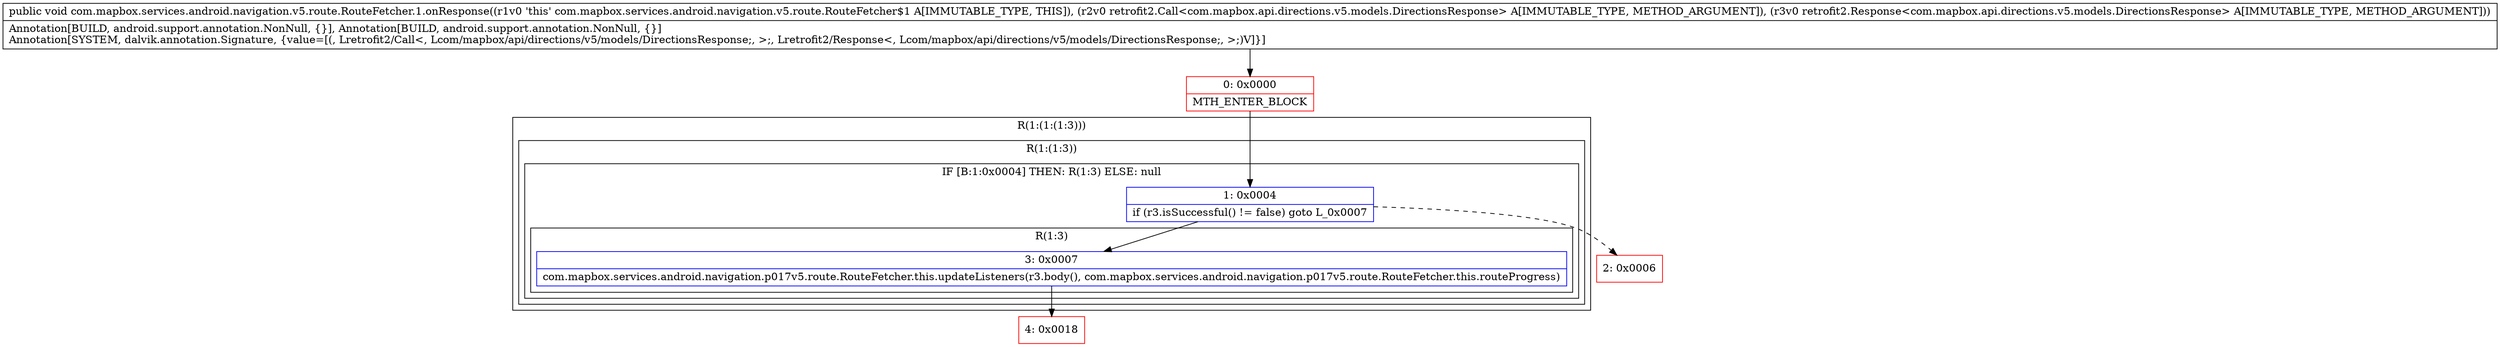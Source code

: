 digraph "CFG forcom.mapbox.services.android.navigation.v5.route.RouteFetcher.1.onResponse(Lretrofit2\/Call;Lretrofit2\/Response;)V" {
subgraph cluster_Region_89623877 {
label = "R(1:(1:(1:3)))";
node [shape=record,color=blue];
subgraph cluster_Region_1257576871 {
label = "R(1:(1:3))";
node [shape=record,color=blue];
subgraph cluster_IfRegion_2100998147 {
label = "IF [B:1:0x0004] THEN: R(1:3) ELSE: null";
node [shape=record,color=blue];
Node_1 [shape=record,label="{1\:\ 0x0004|if (r3.isSuccessful() != false) goto L_0x0007\l}"];
subgraph cluster_Region_1892753469 {
label = "R(1:3)";
node [shape=record,color=blue];
Node_3 [shape=record,label="{3\:\ 0x0007|com.mapbox.services.android.navigation.p017v5.route.RouteFetcher.this.updateListeners(r3.body(), com.mapbox.services.android.navigation.p017v5.route.RouteFetcher.this.routeProgress)\l}"];
}
}
}
}
Node_0 [shape=record,color=red,label="{0\:\ 0x0000|MTH_ENTER_BLOCK\l}"];
Node_2 [shape=record,color=red,label="{2\:\ 0x0006}"];
Node_4 [shape=record,color=red,label="{4\:\ 0x0018}"];
MethodNode[shape=record,label="{public void com.mapbox.services.android.navigation.v5.route.RouteFetcher.1.onResponse((r1v0 'this' com.mapbox.services.android.navigation.v5.route.RouteFetcher$1 A[IMMUTABLE_TYPE, THIS]), (r2v0 retrofit2.Call\<com.mapbox.api.directions.v5.models.DirectionsResponse\> A[IMMUTABLE_TYPE, METHOD_ARGUMENT]), (r3v0 retrofit2.Response\<com.mapbox.api.directions.v5.models.DirectionsResponse\> A[IMMUTABLE_TYPE, METHOD_ARGUMENT]))  | Annotation[BUILD, android.support.annotation.NonNull, \{\}], Annotation[BUILD, android.support.annotation.NonNull, \{\}]\lAnnotation[SYSTEM, dalvik.annotation.Signature, \{value=[(, Lretrofit2\/Call\<, Lcom\/mapbox\/api\/directions\/v5\/models\/DirectionsResponse;, \>;, Lretrofit2\/Response\<, Lcom\/mapbox\/api\/directions\/v5\/models\/DirectionsResponse;, \>;)V]\}]\l}"];
MethodNode -> Node_0;
Node_1 -> Node_2[style=dashed];
Node_1 -> Node_3;
Node_3 -> Node_4;
Node_0 -> Node_1;
}

